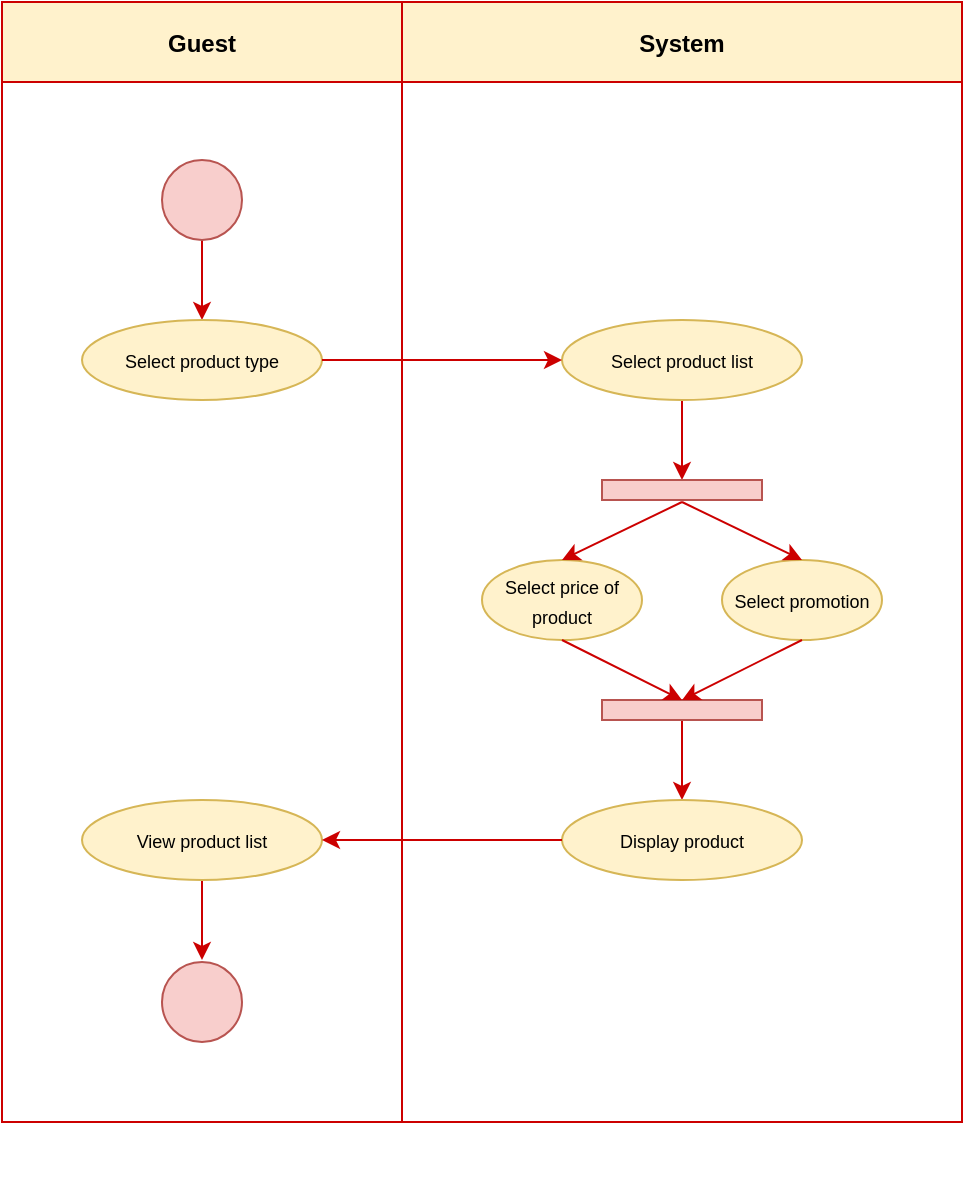 <mxfile version="20.3.0" type="device"><diagram id="prtHgNgQTEPvFCAcTncT" name="Page-1"><mxGraphModel dx="768" dy="525" grid="1" gridSize="10" guides="1" tooltips="1" connect="1" arrows="1" fold="1" page="1" pageScale="1" pageWidth="827" pageHeight="1169" math="0" shadow="0"><root><mxCell id="0"/><mxCell id="1" parent="0"/><mxCell id="O7fNn_RGIyGyoN-2Rwyd-9" value="" style="group;dashed=1;" vertex="1" connectable="0" parent="1"><mxGeometry x="160" y="160" width="480" height="560" as="geometry"/></mxCell><mxCell id="O7fNn_RGIyGyoN-2Rwyd-7" value="Guest" style="swimlane;startSize=40;fillColor=#fff2cc;strokeColor=#CC0000;" vertex="1" parent="O7fNn_RGIyGyoN-2Rwyd-9"><mxGeometry y="-40" width="200" height="560" as="geometry"/></mxCell><mxCell id="O7fNn_RGIyGyoN-2Rwyd-15" value="" style="edgeStyle=orthogonalEdgeStyle;rounded=0;orthogonalLoop=1;jettySize=auto;html=1;strokeColor=#CC0000;" edge="1" parent="O7fNn_RGIyGyoN-2Rwyd-7" source="O7fNn_RGIyGyoN-2Rwyd-13" target="O7fNn_RGIyGyoN-2Rwyd-14"><mxGeometry relative="1" as="geometry"/></mxCell><mxCell id="O7fNn_RGIyGyoN-2Rwyd-13" value="" style="ellipse;whiteSpace=wrap;html=1;aspect=fixed;fillColor=#f8cecc;strokeColor=#b85450;" vertex="1" parent="O7fNn_RGIyGyoN-2Rwyd-7"><mxGeometry x="80" y="79" width="40" height="40" as="geometry"/></mxCell><mxCell id="O7fNn_RGIyGyoN-2Rwyd-14" value="&lt;font style=&quot;font-size: 9px;&quot;&gt;Select product type&lt;/font&gt;" style="ellipse;whiteSpace=wrap;html=1;fillColor=#fff2cc;strokeColor=#d6b656;" vertex="1" parent="O7fNn_RGIyGyoN-2Rwyd-7"><mxGeometry x="40" y="159" width="120" height="40" as="geometry"/></mxCell><mxCell id="O7fNn_RGIyGyoN-2Rwyd-33" value="" style="edgeStyle=orthogonalEdgeStyle;rounded=0;orthogonalLoop=1;jettySize=auto;html=1;strokeColor=#CC0000;fontSize=9;" edge="1" parent="O7fNn_RGIyGyoN-2Rwyd-7" source="O7fNn_RGIyGyoN-2Rwyd-30"><mxGeometry relative="1" as="geometry"><mxPoint x="100" y="479" as="targetPoint"/></mxGeometry></mxCell><mxCell id="O7fNn_RGIyGyoN-2Rwyd-30" value="&lt;font style=&quot;font-size: 9px;&quot;&gt;View product list&lt;/font&gt;" style="ellipse;whiteSpace=wrap;html=1;fillColor=#fff2cc;strokeColor=#d6b656;" vertex="1" parent="O7fNn_RGIyGyoN-2Rwyd-7"><mxGeometry x="40" y="399" width="120" height="40" as="geometry"/></mxCell><mxCell id="O7fNn_RGIyGyoN-2Rwyd-32" value="" style="ellipse;whiteSpace=wrap;html=1;aspect=fixed;fillColor=#f8cecc;strokeColor=#b85450;" vertex="1" parent="O7fNn_RGIyGyoN-2Rwyd-7"><mxGeometry x="80" y="480" width="40" height="40" as="geometry"/></mxCell><mxCell id="O7fNn_RGIyGyoN-2Rwyd-8" value="System" style="swimlane;startSize=40;fillColor=#fff2cc;strokeColor=#CC0000;" vertex="1" parent="O7fNn_RGIyGyoN-2Rwyd-9"><mxGeometry x="200" y="-40" width="280" height="560" as="geometry"/></mxCell><mxCell id="O7fNn_RGIyGyoN-2Rwyd-19" value="" style="edgeStyle=orthogonalEdgeStyle;rounded=0;orthogonalLoop=1;jettySize=auto;html=1;strokeColor=#CC0000;" edge="1" parent="O7fNn_RGIyGyoN-2Rwyd-8" source="O7fNn_RGIyGyoN-2Rwyd-16" target="O7fNn_RGIyGyoN-2Rwyd-18"><mxGeometry relative="1" as="geometry"/></mxCell><mxCell id="O7fNn_RGIyGyoN-2Rwyd-16" value="&lt;font style=&quot;font-size: 9px;&quot;&gt;Select product list&lt;/font&gt;" style="ellipse;whiteSpace=wrap;html=1;fillColor=#fff2cc;strokeColor=#d6b656;" vertex="1" parent="O7fNn_RGIyGyoN-2Rwyd-8"><mxGeometry x="80" y="159" width="120" height="40" as="geometry"/></mxCell><mxCell id="O7fNn_RGIyGyoN-2Rwyd-18" value="" style="whiteSpace=wrap;html=1;fillColor=#f8cecc;strokeColor=#b85450;" vertex="1" parent="O7fNn_RGIyGyoN-2Rwyd-8"><mxGeometry x="100" y="239" width="80" height="10" as="geometry"/></mxCell><mxCell id="O7fNn_RGIyGyoN-2Rwyd-20" value="&lt;font style=&quot;font-size: 9px;&quot;&gt;Select price of product&lt;/font&gt;" style="ellipse;whiteSpace=wrap;html=1;fillColor=#fff2cc;strokeColor=#d6b656;" vertex="1" parent="O7fNn_RGIyGyoN-2Rwyd-8"><mxGeometry x="40" y="279" width="80" height="40" as="geometry"/></mxCell><mxCell id="O7fNn_RGIyGyoN-2Rwyd-21" value="&lt;font style=&quot;font-size: 9px;&quot;&gt;Select promotion&lt;/font&gt;" style="ellipse;whiteSpace=wrap;html=1;fillColor=#fff2cc;strokeColor=#d6b656;" vertex="1" parent="O7fNn_RGIyGyoN-2Rwyd-8"><mxGeometry x="160" y="279" width="80" height="40" as="geometry"/></mxCell><mxCell id="O7fNn_RGIyGyoN-2Rwyd-29" value="" style="edgeStyle=orthogonalEdgeStyle;rounded=0;orthogonalLoop=1;jettySize=auto;html=1;strokeColor=#CC0000;fontSize=9;" edge="1" parent="O7fNn_RGIyGyoN-2Rwyd-8" source="O7fNn_RGIyGyoN-2Rwyd-25" target="O7fNn_RGIyGyoN-2Rwyd-28"><mxGeometry relative="1" as="geometry"/></mxCell><mxCell id="O7fNn_RGIyGyoN-2Rwyd-25" value="" style="whiteSpace=wrap;html=1;fillColor=#f8cecc;strokeColor=#b85450;" vertex="1" parent="O7fNn_RGIyGyoN-2Rwyd-8"><mxGeometry x="100" y="349" width="80" height="10" as="geometry"/></mxCell><mxCell id="O7fNn_RGIyGyoN-2Rwyd-28" value="&lt;font style=&quot;font-size: 9px;&quot;&gt;Display product&lt;/font&gt;" style="ellipse;whiteSpace=wrap;html=1;fillColor=#fff2cc;strokeColor=#d6b656;" vertex="1" parent="O7fNn_RGIyGyoN-2Rwyd-8"><mxGeometry x="80" y="399" width="120" height="40" as="geometry"/></mxCell><mxCell id="O7fNn_RGIyGyoN-2Rwyd-26" value="" style="endArrow=classic;html=1;rounded=0;strokeColor=#CC0000;fontSize=9;exitX=0.5;exitY=1;exitDx=0;exitDy=0;entryX=0.5;entryY=0;entryDx=0;entryDy=0;" edge="1" parent="O7fNn_RGIyGyoN-2Rwyd-8" source="O7fNn_RGIyGyoN-2Rwyd-21" target="O7fNn_RGIyGyoN-2Rwyd-25"><mxGeometry width="50" height="50" relative="1" as="geometry"><mxPoint x="150" y="299" as="sourcePoint"/><mxPoint x="140" y="389" as="targetPoint"/></mxGeometry></mxCell><mxCell id="O7fNn_RGIyGyoN-2Rwyd-27" value="" style="endArrow=classic;html=1;rounded=0;strokeColor=#CC0000;fontSize=9;exitX=0.5;exitY=1;exitDx=0;exitDy=0;entryX=0.5;entryY=0;entryDx=0;entryDy=0;" edge="1" parent="O7fNn_RGIyGyoN-2Rwyd-8" source="O7fNn_RGIyGyoN-2Rwyd-20" target="O7fNn_RGIyGyoN-2Rwyd-25"><mxGeometry width="50" height="50" relative="1" as="geometry"><mxPoint x="160" y="309" as="sourcePoint"/><mxPoint x="140" y="389" as="targetPoint"/></mxGeometry></mxCell><mxCell id="O7fNn_RGIyGyoN-2Rwyd-17" value="" style="edgeStyle=orthogonalEdgeStyle;rounded=0;orthogonalLoop=1;jettySize=auto;html=1;strokeColor=#CC0000;" edge="1" parent="O7fNn_RGIyGyoN-2Rwyd-9" source="O7fNn_RGIyGyoN-2Rwyd-14" target="O7fNn_RGIyGyoN-2Rwyd-16"><mxGeometry relative="1" as="geometry"/></mxCell><mxCell id="O7fNn_RGIyGyoN-2Rwyd-31" value="" style="edgeStyle=orthogonalEdgeStyle;rounded=0;orthogonalLoop=1;jettySize=auto;html=1;strokeColor=#CC0000;fontSize=9;" edge="1" parent="O7fNn_RGIyGyoN-2Rwyd-9" source="O7fNn_RGIyGyoN-2Rwyd-28" target="O7fNn_RGIyGyoN-2Rwyd-30"><mxGeometry relative="1" as="geometry"/></mxCell><mxCell id="O7fNn_RGIyGyoN-2Rwyd-22" value="" style="endArrow=classic;html=1;rounded=0;strokeColor=#CC0000;fontSize=9;entryX=0.5;entryY=0;entryDx=0;entryDy=0;" edge="1" parent="1" target="O7fNn_RGIyGyoN-2Rwyd-21"><mxGeometry width="50" height="50" relative="1" as="geometry"><mxPoint x="500" y="370" as="sourcePoint"/><mxPoint x="500" y="469" as="targetPoint"/></mxGeometry></mxCell><mxCell id="O7fNn_RGIyGyoN-2Rwyd-23" value="" style="endArrow=classic;html=1;rounded=0;strokeColor=#CC0000;fontSize=9;entryX=0.5;entryY=0;entryDx=0;entryDy=0;" edge="1" parent="1" target="O7fNn_RGIyGyoN-2Rwyd-20"><mxGeometry width="50" height="50" relative="1" as="geometry"><mxPoint x="500" y="370" as="sourcePoint"/><mxPoint x="500" y="539" as="targetPoint"/></mxGeometry></mxCell></root></mxGraphModel></diagram></mxfile>